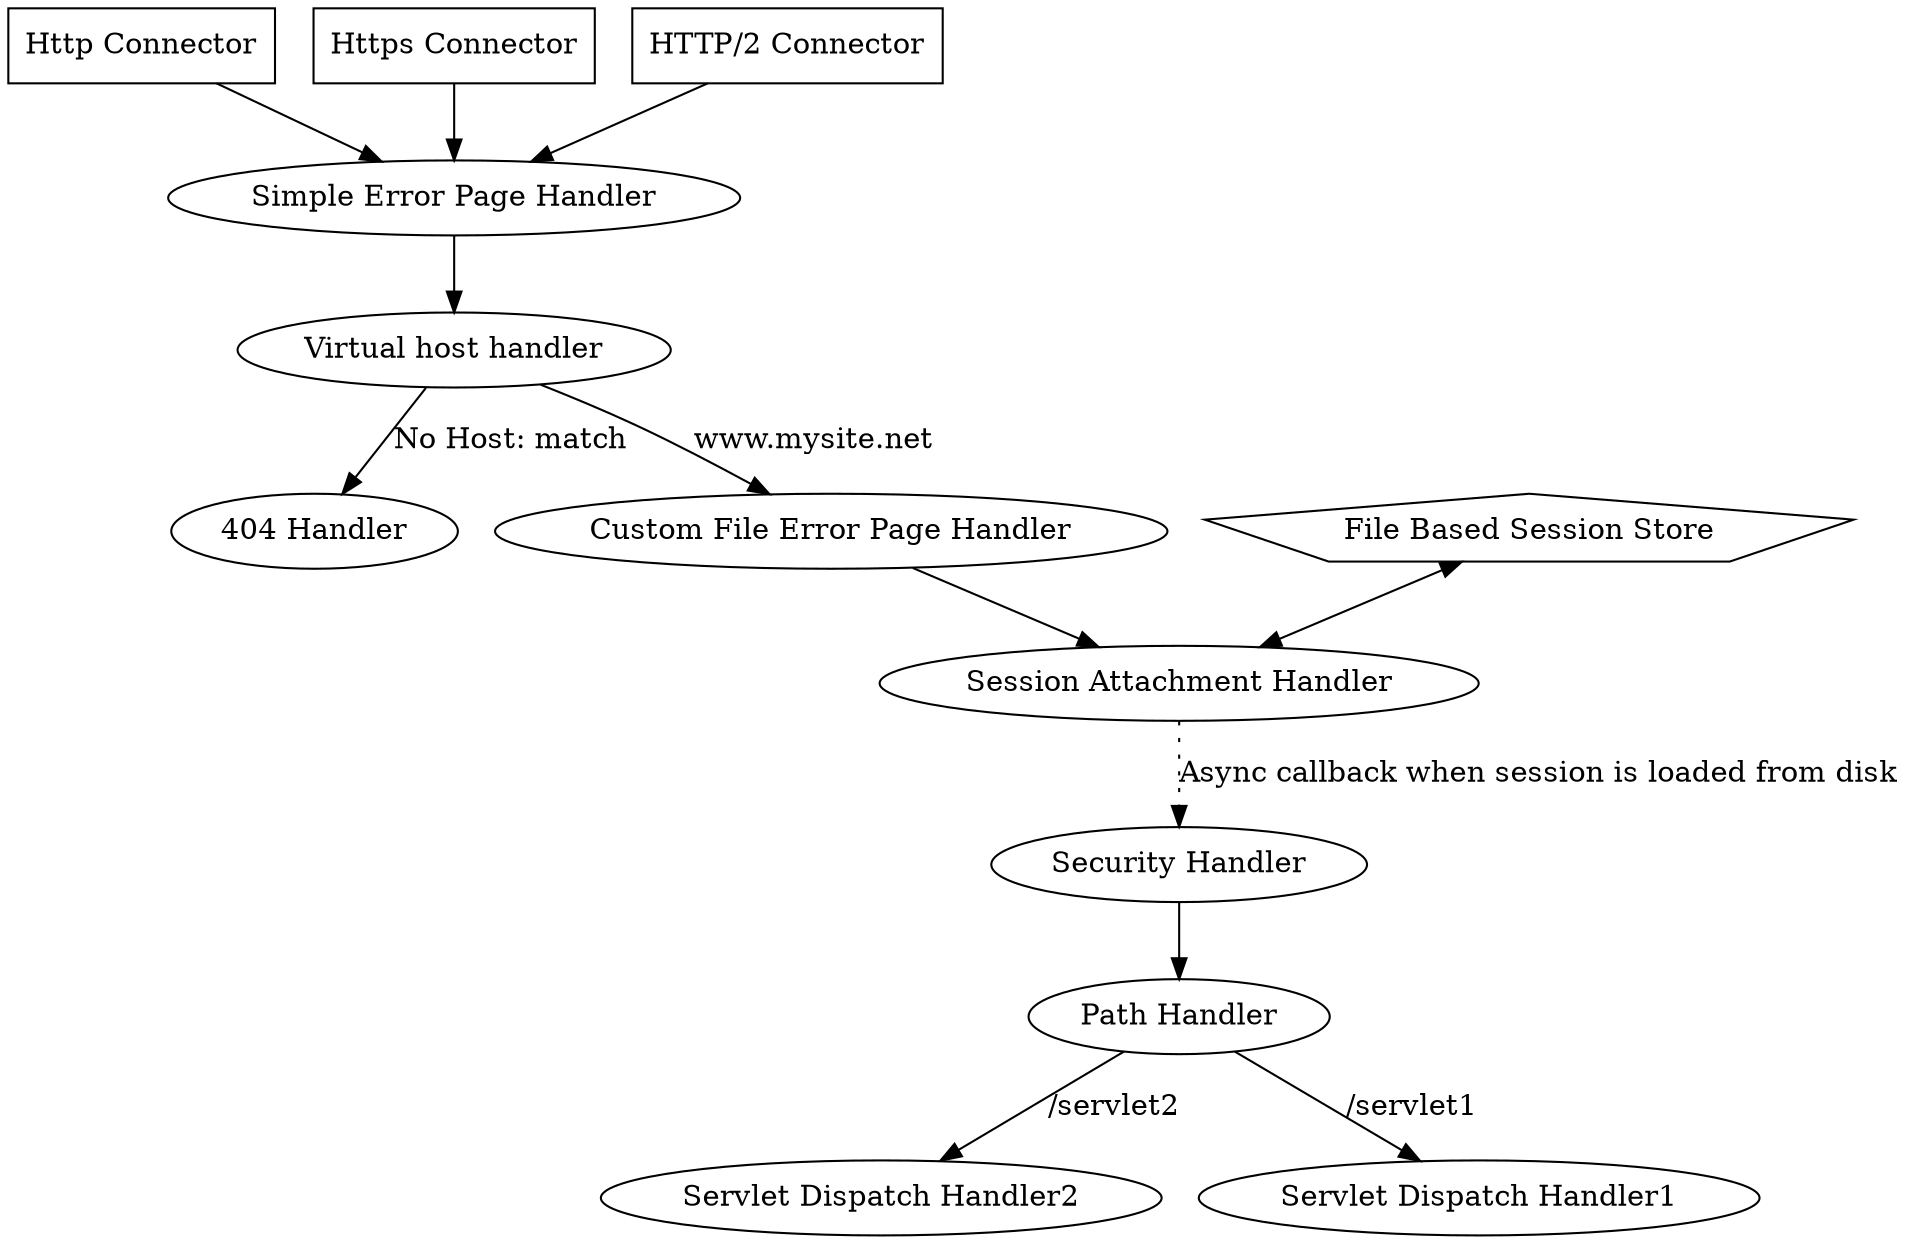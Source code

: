 digraph example {

	shape="box";

    http[label="Http Connector", shape=box];
    virtual_host[label="Virtual host handler"];

    https[label="Https Connector", shape=box];
    http2[label="HTTP/2 Connector", shape=box];

    simple_error_page[label="Simple Error Page Handler"];

    response_404[label="404 Handler"];

    file_error_page[label="Custom File Error Page Handler"];
    session_handler[label="Session Attachment Handler"];
    file_based_session_store[label="File Based Session Store", shape=pentagon];
    security_handler[label="Security Handler"];
    path_handler[label="Path Handler"];
    servlet_dispatch_handler2[label="Servlet Dispatch Handler2"];
    servlet_dispatch_handler1[label="Servlet Dispatch Handler1"];


    http -> simple_error_page;
    https -> simple_error_page;
    http2 -> simple_error_page;
    simple_error_page -> virtual_host;

    virtual_host -> response_404 [label="No Host: match"];
    virtual_host -> file_error_page [label = "www.mysite.net"];
    file_error_page -> session_handler;
    file_based_session_store -> session_handler[dir=both];
    session_handler -> security_handler [style=dotted, label="Async callback when session is loaded from disk"];
    security_handler -> path_handler;
    path_handler -> servlet_dispatch_handler1[label="/servlet1"];
    path_handler -> servlet_dispatch_handler2[label="/servlet2"];

}
